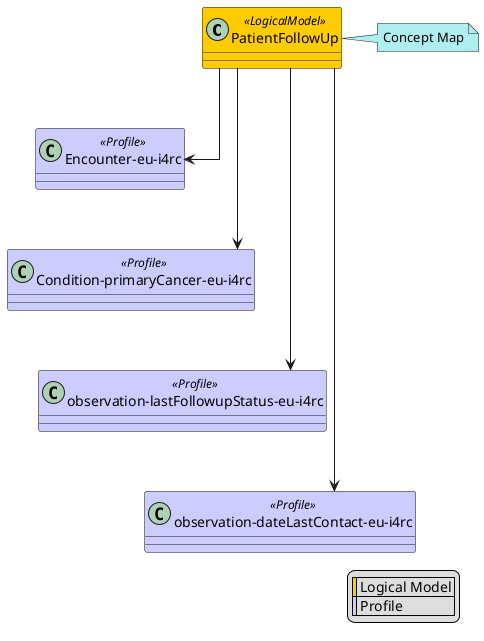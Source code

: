 @startuml
skinparam class {
    BackgroundColor<<LogicalModel>> #FFCC00
    BackgroundColor<<Profile>> #CCCCFF
}
skinparam linetype ortho
legend right
  | <#FFCC00> | Logical Model |
  | <#CCCCFF> | Profile |
endlegend
class "PatientFollowUp" <<LogicalModel>> [[StructureDefinition-PatientFollowUp.html]]
note right #PaleTurquoise [[ConceptMap-followup2FHIR.html]]
Concept Map
endnote
class "Encounter-eu-i4rc" <<Profile>> [[StructureDefinition-Encounter-eu-i4rc.html]]
"PatientFollowUp" --> "Encounter-eu-i4rc"
class "Condition-primaryCancer-eu-i4rc" <<Profile>> [[StructureDefinition-Condition-primaryCancer-eu-i4rc.html]]
"PatientFollowUp" --> "Condition-primaryCancer-eu-i4rc"
"Encounter-eu-i4rc" -[hidden]-> "Condition-primaryCancer-eu-i4rc"
class "observation-lastFollowupStatus-eu-i4rc" <<Profile>> [[StructureDefinition-observation-lastFollowupStatus-eu-i4rc.html]]
"PatientFollowUp" --> "observation-lastFollowupStatus-eu-i4rc"
"Condition-primaryCancer-eu-i4rc" -[hidden]-> "observation-lastFollowupStatus-eu-i4rc"
class "observation-dateLastContact-eu-i4rc" <<Profile>> [[StructureDefinition-observation-dateLastContact-eu-i4rc.html]]
"PatientFollowUp" --> "observation-dateLastContact-eu-i4rc"
"observation-lastFollowupStatus-eu-i4rc" -[hidden]-> "observation-dateLastContact-eu-i4rc"
@enduml